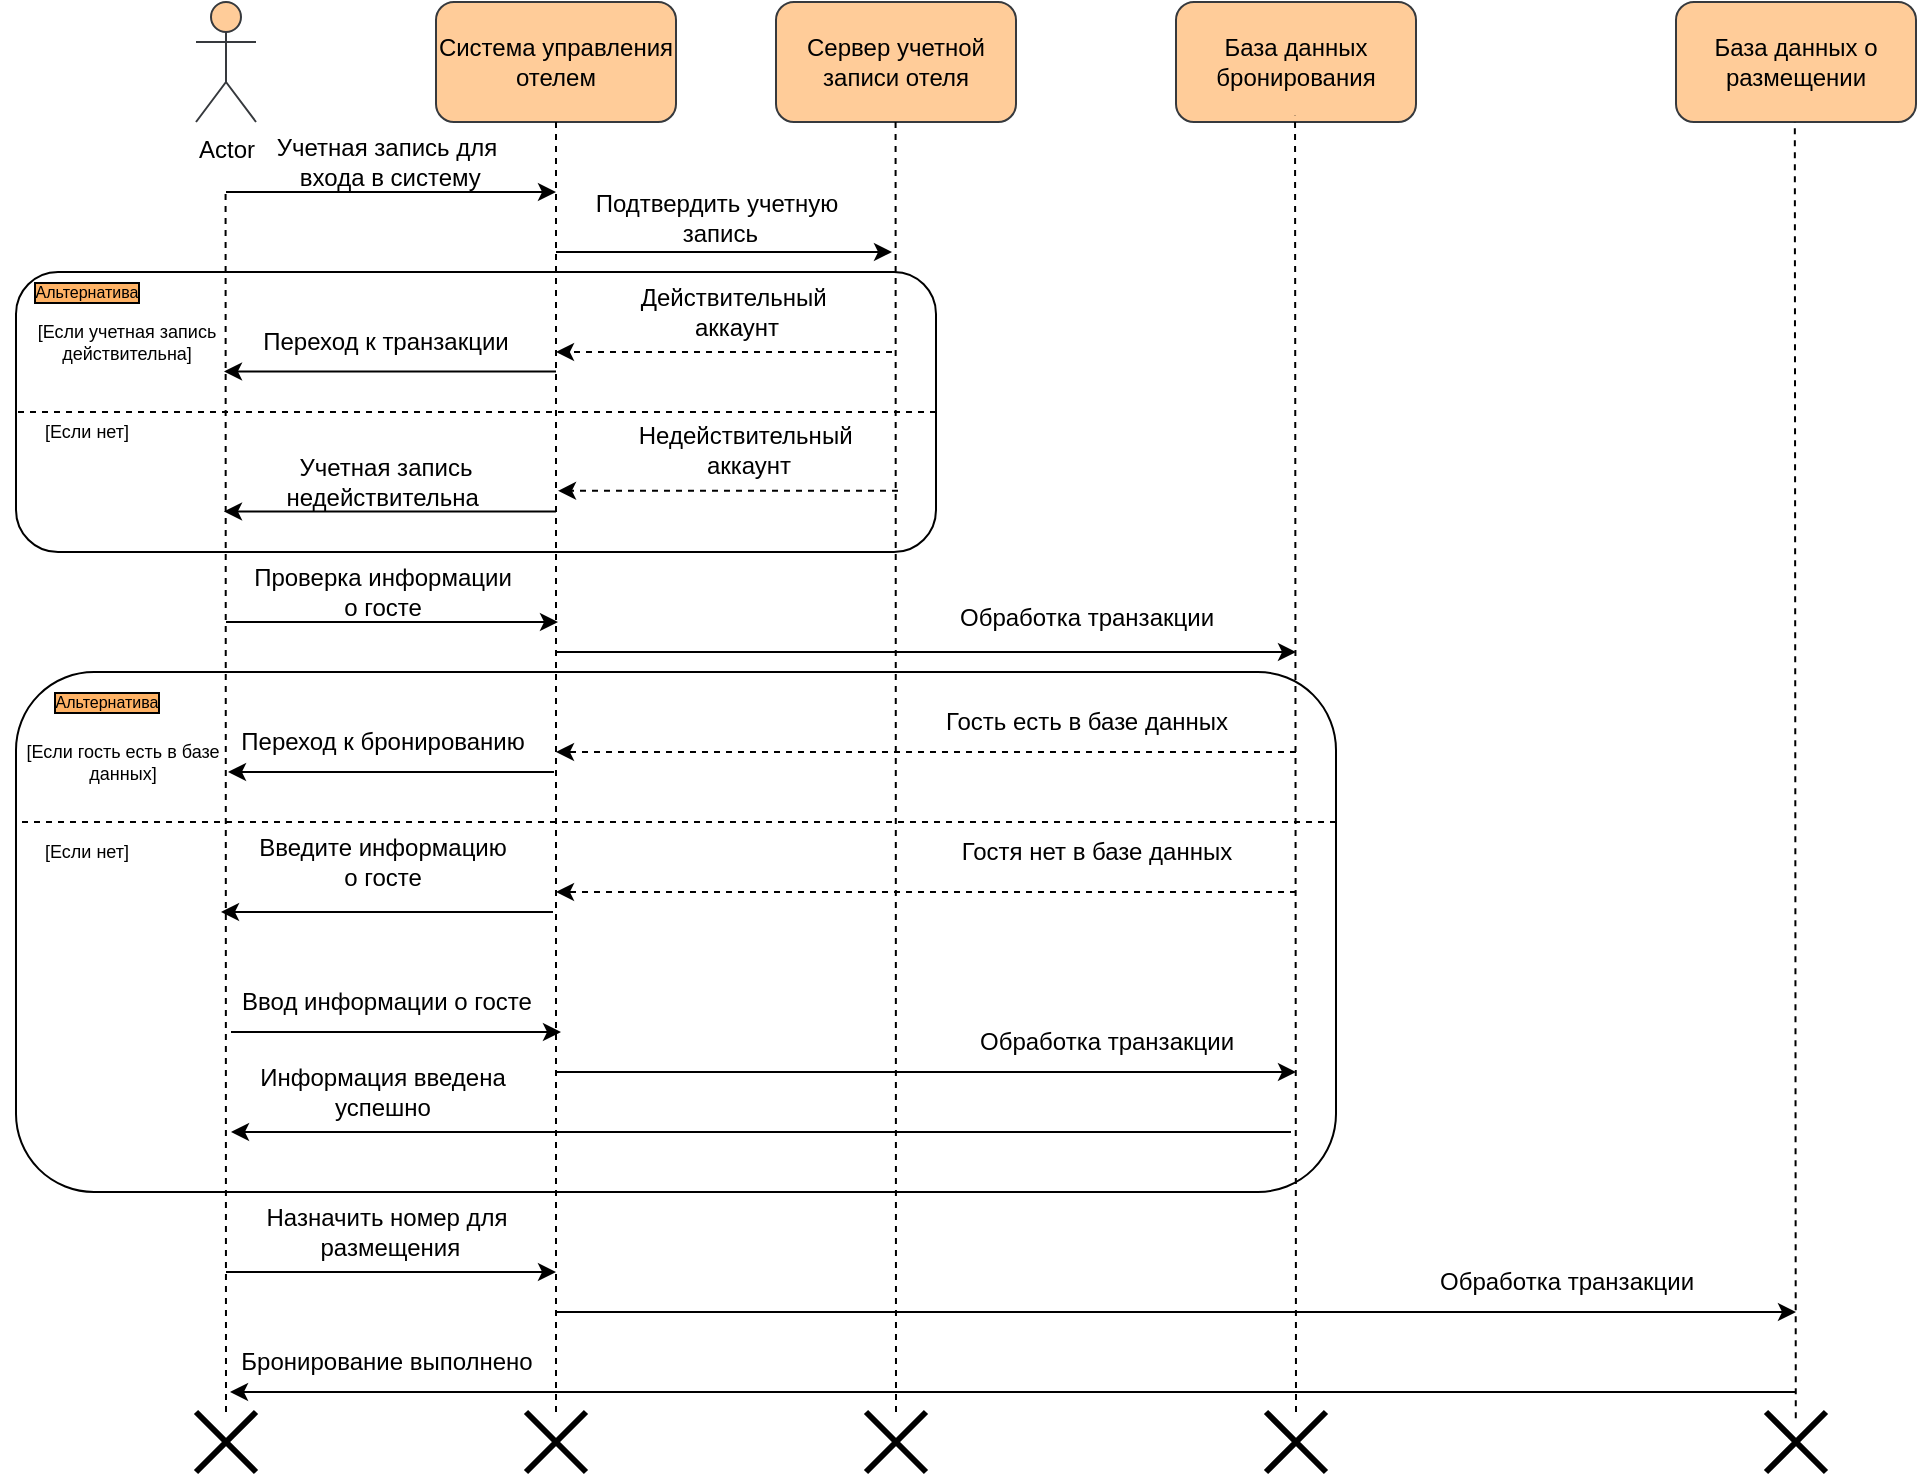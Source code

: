 <mxfile version="22.0.4" type="device">
  <diagram name="Page-1" id="13e1069c-82ec-6db2-03f1-153e76fe0fe0">
    <mxGraphModel dx="2326" dy="719" grid="1" gridSize="10" guides="1" tooltips="1" connect="1" arrows="1" fold="1" page="1" pageScale="1" pageWidth="1100" pageHeight="850" background="none" math="0" shadow="0">
      <root>
        <mxCell id="0" />
        <mxCell id="1" parent="0" />
        <mxCell id="VNoV3WR5g4ULNjw3mr7Z-1" value="Actor" style="shape=umlActor;verticalLabelPosition=bottom;verticalAlign=top;html=1;outlineConnect=0;fillColor=#ffcc99;strokeColor=#36393d;" parent="1" vertex="1">
          <mxGeometry x="40" y="65" width="30" height="60" as="geometry" />
        </mxCell>
        <mxCell id="9dVKTdILelxZ1B9wPovB-1" value="Система управления отелем" style="rounded=1;whiteSpace=wrap;html=1;fillColor=#ffcc99;strokeColor=#36393d;" vertex="1" parent="1">
          <mxGeometry x="160" y="65" width="120" height="60" as="geometry" />
        </mxCell>
        <mxCell id="9dVKTdILelxZ1B9wPovB-2" value="Сервер учетной записи отеля" style="rounded=1;whiteSpace=wrap;html=1;fillColor=#ffcc99;strokeColor=#36393d;" vertex="1" parent="1">
          <mxGeometry x="330" y="65" width="120" height="60" as="geometry" />
        </mxCell>
        <mxCell id="9dVKTdILelxZ1B9wPovB-3" value="База данных бронирования" style="rounded=1;whiteSpace=wrap;html=1;fillColor=#ffcc99;strokeColor=#36393d;" vertex="1" parent="1">
          <mxGeometry x="530" y="65" width="120" height="60" as="geometry" />
        </mxCell>
        <mxCell id="9dVKTdILelxZ1B9wPovB-4" value="База данных о размещении" style="rounded=1;whiteSpace=wrap;html=1;fillColor=#ffcc99;strokeColor=#36393d;" vertex="1" parent="1">
          <mxGeometry x="780" y="65" width="120" height="60" as="geometry" />
        </mxCell>
        <mxCell id="9dVKTdILelxZ1B9wPovB-5" value="" style="endArrow=none;dashed=1;html=1;rounded=0;entryX=0.5;entryY=1;entryDx=0;entryDy=0;" edge="1" parent="1" target="9dVKTdILelxZ1B9wPovB-1">
          <mxGeometry width="50" height="50" relative="1" as="geometry">
            <mxPoint x="220" y="770" as="sourcePoint" />
            <mxPoint x="160" y="100" as="targetPoint" />
          </mxGeometry>
        </mxCell>
        <mxCell id="9dVKTdILelxZ1B9wPovB-6" value="" style="endArrow=none;dashed=1;html=1;rounded=0;entryX=0.5;entryY=1;entryDx=0;entryDy=0;" edge="1" parent="1">
          <mxGeometry width="50" height="50" relative="1" as="geometry">
            <mxPoint x="55" y="770" as="sourcePoint" />
            <mxPoint x="54.79" y="160" as="targetPoint" />
          </mxGeometry>
        </mxCell>
        <mxCell id="9dVKTdILelxZ1B9wPovB-7" value="" style="endArrow=classic;html=1;rounded=0;targetPerimeterSpacing=0;jumpSize=0;strokeColor=default;endFill=1;" edge="1" parent="1">
          <mxGeometry width="50" height="50" relative="1" as="geometry">
            <mxPoint x="55" y="160" as="sourcePoint" />
            <mxPoint x="220" y="160" as="targetPoint" />
          </mxGeometry>
        </mxCell>
        <mxCell id="9dVKTdILelxZ1B9wPovB-8" value="" style="endArrow=classic;html=1;rounded=0;targetPerimeterSpacing=0;jumpSize=0;strokeColor=default;endFill=1;" edge="1" parent="1">
          <mxGeometry width="50" height="50" relative="1" as="geometry">
            <mxPoint x="220" y="190" as="sourcePoint" />
            <mxPoint x="388" y="190" as="targetPoint" />
          </mxGeometry>
        </mxCell>
        <mxCell id="9dVKTdILelxZ1B9wPovB-9" value="" style="endArrow=none;dashed=1;html=1;rounded=0;entryX=0.5;entryY=1;entryDx=0;entryDy=0;" edge="1" parent="1">
          <mxGeometry width="50" height="50" relative="1" as="geometry">
            <mxPoint x="390" y="770" as="sourcePoint" />
            <mxPoint x="389.79" y="125" as="targetPoint" />
          </mxGeometry>
        </mxCell>
        <mxCell id="9dVKTdILelxZ1B9wPovB-10" value="Учетная запись для&lt;br&gt;&amp;nbsp;входа в систему" style="text;html=1;align=center;verticalAlign=middle;resizable=0;points=[];autosize=1;strokeColor=none;fillColor=none;" vertex="1" parent="1">
          <mxGeometry x="70" y="125" width="130" height="40" as="geometry" />
        </mxCell>
        <mxCell id="9dVKTdILelxZ1B9wPovB-11" value="Подтвердить учетную&lt;br&gt;&amp;nbsp;запись" style="text;html=1;align=center;verticalAlign=middle;resizable=0;points=[];autosize=1;strokeColor=none;fillColor=none;" vertex="1" parent="1">
          <mxGeometry x="230" y="153" width="140" height="40" as="geometry" />
        </mxCell>
        <mxCell id="9dVKTdILelxZ1B9wPovB-12" value="" style="rounded=1;whiteSpace=wrap;html=1;fillColor=none;" vertex="1" parent="1">
          <mxGeometry x="-50" y="200" width="460" height="140" as="geometry" />
        </mxCell>
        <mxCell id="9dVKTdILelxZ1B9wPovB-14" value="" style="endArrow=classic;html=1;rounded=0;jumpSize=0;strokeColor=default;endFill=1;sourcePerimeterSpacing=0;dashed=1;" edge="1" parent="1">
          <mxGeometry width="50" height="50" relative="1" as="geometry">
            <mxPoint x="388" y="240" as="sourcePoint" />
            <mxPoint x="220" y="240" as="targetPoint" />
          </mxGeometry>
        </mxCell>
        <mxCell id="9dVKTdILelxZ1B9wPovB-15" value="Действительный&amp;nbsp;&lt;br&gt;аккаунт" style="text;html=1;align=center;verticalAlign=middle;resizable=0;points=[];autosize=1;strokeColor=none;fillColor=none;dashed=1;" vertex="1" parent="1">
          <mxGeometry x="250" y="200" width="120" height="40" as="geometry" />
        </mxCell>
        <mxCell id="9dVKTdILelxZ1B9wPovB-19" value="" style="endArrow=none;dashed=1;html=1;rounded=0;exitX=1;exitY=0.5;exitDx=0;exitDy=0;entryX=0;entryY=0.5;entryDx=0;entryDy=0;" edge="1" parent="1" source="9dVKTdILelxZ1B9wPovB-12" target="9dVKTdILelxZ1B9wPovB-12">
          <mxGeometry width="50" height="50" relative="1" as="geometry">
            <mxPoint x="140" y="190" as="sourcePoint" />
            <mxPoint x="190" y="140" as="targetPoint" />
          </mxGeometry>
        </mxCell>
        <mxCell id="9dVKTdILelxZ1B9wPovB-20" value="" style="endArrow=classic;html=1;rounded=0;jumpSize=0;strokeColor=default;endFill=1;sourcePerimeterSpacing=0;" edge="1" parent="1">
          <mxGeometry width="50" height="50" relative="1" as="geometry">
            <mxPoint x="220" y="249.71" as="sourcePoint" />
            <mxPoint x="54" y="249.71" as="targetPoint" />
          </mxGeometry>
        </mxCell>
        <mxCell id="9dVKTdILelxZ1B9wPovB-21" value="Переход к транзакции" style="text;html=1;strokeColor=none;fillColor=none;align=center;verticalAlign=middle;whiteSpace=wrap;rounded=0;" vertex="1" parent="1">
          <mxGeometry x="70" y="220" width="130" height="30" as="geometry" />
        </mxCell>
        <mxCell id="9dVKTdILelxZ1B9wPovB-22" value="" style="endArrow=classic;html=1;rounded=0;jumpSize=0;strokeColor=default;endFill=1;sourcePerimeterSpacing=0;" edge="1" parent="1">
          <mxGeometry width="50" height="50" relative="1" as="geometry">
            <mxPoint x="220" y="319.71" as="sourcePoint" />
            <mxPoint x="54" y="319.71" as="targetPoint" />
          </mxGeometry>
        </mxCell>
        <mxCell id="9dVKTdILelxZ1B9wPovB-23" value="Учетная запись недействительна&amp;nbsp;" style="text;html=1;strokeColor=none;fillColor=none;align=center;verticalAlign=middle;whiteSpace=wrap;rounded=0;" vertex="1" parent="1">
          <mxGeometry x="70" y="290" width="130" height="30" as="geometry" />
        </mxCell>
        <mxCell id="9dVKTdILelxZ1B9wPovB-24" value="" style="endArrow=classic;html=1;rounded=0;jumpSize=0;strokeColor=default;endFill=1;sourcePerimeterSpacing=0;dashed=1;" edge="1" parent="1">
          <mxGeometry width="50" height="50" relative="1" as="geometry">
            <mxPoint x="391" y="309.41" as="sourcePoint" />
            <mxPoint x="221" y="309.41" as="targetPoint" />
          </mxGeometry>
        </mxCell>
        <mxCell id="9dVKTdILelxZ1B9wPovB-25" value="Недействительный&amp;nbsp;&lt;br&gt;аккаунт" style="text;html=1;align=center;verticalAlign=middle;resizable=0;points=[];autosize=1;strokeColor=none;fillColor=none;dashed=1;" vertex="1" parent="1">
          <mxGeometry x="251" y="269.41" width="130" height="40" as="geometry" />
        </mxCell>
        <mxCell id="9dVKTdILelxZ1B9wPovB-27" value="Альтернатива" style="text;html=1;align=center;verticalAlign=middle;resizable=0;points=[];autosize=1;strokeColor=none;fillColor=none;fontSize=8;labelBorderColor=default;labelBackgroundColor=#FFB366;" vertex="1" parent="1">
          <mxGeometry x="-50" y="200" width="70" height="20" as="geometry" />
        </mxCell>
        <mxCell id="9dVKTdILelxZ1B9wPovB-28" value="[Если учетная запись&lt;br style=&quot;font-size: 9px;&quot;&gt;действительна]" style="text;html=1;align=center;verticalAlign=middle;resizable=0;points=[];autosize=1;strokeColor=none;fillColor=none;fontSize=9;" vertex="1" parent="1">
          <mxGeometry x="-50" y="215" width="110" height="40" as="geometry" />
        </mxCell>
        <mxCell id="9dVKTdILelxZ1B9wPovB-29" value="[Если нет]" style="text;html=1;align=center;verticalAlign=middle;resizable=0;points=[];autosize=1;strokeColor=none;fillColor=none;fontSize=9;" vertex="1" parent="1">
          <mxGeometry x="-50" y="270.0" width="70" height="20" as="geometry" />
        </mxCell>
        <mxCell id="9dVKTdILelxZ1B9wPovB-30" value="" style="endArrow=classic;html=1;rounded=0;targetPerimeterSpacing=0;jumpSize=0;strokeColor=default;endFill=1;" edge="1" parent="1">
          <mxGeometry width="50" height="50" relative="1" as="geometry">
            <mxPoint x="55" y="375" as="sourcePoint" />
            <mxPoint x="221" y="375" as="targetPoint" />
          </mxGeometry>
        </mxCell>
        <mxCell id="9dVKTdILelxZ1B9wPovB-31" value="Проверка информации&lt;br&gt;о госте" style="text;html=1;align=center;verticalAlign=middle;resizable=0;points=[];autosize=1;strokeColor=none;fillColor=none;" vertex="1" parent="1">
          <mxGeometry x="57.5" y="340" width="150" height="40" as="geometry" />
        </mxCell>
        <mxCell id="9dVKTdILelxZ1B9wPovB-32" value="" style="endArrow=none;dashed=1;html=1;rounded=0;entryX=0.5;entryY=1;entryDx=0;entryDy=0;" edge="1" parent="1">
          <mxGeometry width="50" height="50" relative="1" as="geometry">
            <mxPoint x="590" y="770" as="sourcePoint" />
            <mxPoint x="589.52" y="121.91" as="targetPoint" />
          </mxGeometry>
        </mxCell>
        <mxCell id="9dVKTdILelxZ1B9wPovB-33" value="" style="endArrow=classic;html=1;rounded=0;targetPerimeterSpacing=0;jumpSize=0;strokeColor=default;endFill=1;" edge="1" parent="1">
          <mxGeometry width="50" height="50" relative="1" as="geometry">
            <mxPoint x="220" y="390" as="sourcePoint" />
            <mxPoint x="590" y="390" as="targetPoint" />
          </mxGeometry>
        </mxCell>
        <mxCell id="9dVKTdILelxZ1B9wPovB-34" value="Обработка транзакции" style="text;html=1;align=center;verticalAlign=middle;resizable=0;points=[];autosize=1;strokeColor=none;fillColor=none;" vertex="1" parent="1">
          <mxGeometry x="410" y="358" width="150" height="30" as="geometry" />
        </mxCell>
        <mxCell id="9dVKTdILelxZ1B9wPovB-35" value="" style="rounded=1;whiteSpace=wrap;html=1;fillColor=none;" vertex="1" parent="1">
          <mxGeometry x="-50" y="400" width="660" height="260" as="geometry" />
        </mxCell>
        <mxCell id="9dVKTdILelxZ1B9wPovB-38" value="" style="endArrow=classic;html=1;rounded=0;jumpSize=0;strokeColor=default;endFill=1;sourcePerimeterSpacing=0;dashed=1;" edge="1" parent="1">
          <mxGeometry width="50" height="50" relative="1" as="geometry">
            <mxPoint x="590" y="440" as="sourcePoint" />
            <mxPoint x="220" y="440" as="targetPoint" />
          </mxGeometry>
        </mxCell>
        <mxCell id="9dVKTdILelxZ1B9wPovB-39" value="Гость есть в базе данных" style="text;html=1;align=center;verticalAlign=middle;resizable=0;points=[];autosize=1;strokeColor=none;fillColor=none;" vertex="1" parent="1">
          <mxGeometry x="405" y="410" width="160" height="30" as="geometry" />
        </mxCell>
        <mxCell id="9dVKTdILelxZ1B9wPovB-42" value="" style="endArrow=classic;html=1;rounded=0;jumpSize=0;strokeColor=default;endFill=1;sourcePerimeterSpacing=0;dashed=1;" edge="1" parent="1">
          <mxGeometry width="50" height="50" relative="1" as="geometry">
            <mxPoint x="590" y="510" as="sourcePoint" />
            <mxPoint x="220" y="510" as="targetPoint" />
          </mxGeometry>
        </mxCell>
        <mxCell id="9dVKTdILelxZ1B9wPovB-43" value="Гостя нет в базе данных" style="text;html=1;align=center;verticalAlign=middle;resizable=0;points=[];autosize=1;strokeColor=none;fillColor=none;" vertex="1" parent="1">
          <mxGeometry x="410" y="475" width="160" height="30" as="geometry" />
        </mxCell>
        <mxCell id="9dVKTdILelxZ1B9wPovB-50" value="" style="endArrow=classic;html=1;rounded=0;jumpSize=0;strokeColor=default;endFill=1;sourcePerimeterSpacing=0;" edge="1" parent="1">
          <mxGeometry width="50" height="50" relative="1" as="geometry">
            <mxPoint x="219" y="450" as="sourcePoint" />
            <mxPoint x="56" y="450" as="targetPoint" />
          </mxGeometry>
        </mxCell>
        <mxCell id="9dVKTdILelxZ1B9wPovB-51" value="Переход к бронированию" style="text;html=1;align=center;verticalAlign=middle;resizable=0;points=[];autosize=1;strokeColor=none;fillColor=none;" vertex="1" parent="1">
          <mxGeometry x="47.5" y="420" width="170" height="30" as="geometry" />
        </mxCell>
        <mxCell id="9dVKTdILelxZ1B9wPovB-52" value="" style="endArrow=classic;html=1;rounded=0;jumpSize=0;strokeColor=default;endFill=1;sourcePerimeterSpacing=0;" edge="1" parent="1">
          <mxGeometry width="50" height="50" relative="1" as="geometry">
            <mxPoint x="218.5" y="520" as="sourcePoint" />
            <mxPoint x="52.5" y="520" as="targetPoint" />
          </mxGeometry>
        </mxCell>
        <mxCell id="9dVKTdILelxZ1B9wPovB-56" value="Введите информацию &lt;br&gt;о госте" style="text;html=1;align=center;verticalAlign=middle;resizable=0;points=[];autosize=1;strokeColor=none;fillColor=none;" vertex="1" parent="1">
          <mxGeometry x="57.5" y="475" width="150" height="40" as="geometry" />
        </mxCell>
        <mxCell id="9dVKTdILelxZ1B9wPovB-57" value="Альтернатива" style="text;html=1;align=center;verticalAlign=middle;resizable=0;points=[];autosize=1;strokeColor=none;fillColor=none;fontSize=8;labelBorderColor=default;labelBackgroundColor=#FFB366;" vertex="1" parent="1">
          <mxGeometry x="-40" y="405" width="70" height="20" as="geometry" />
        </mxCell>
        <mxCell id="9dVKTdILelxZ1B9wPovB-58" value="[Если гость есть в базе&lt;br&gt;данных]" style="text;html=1;align=center;verticalAlign=middle;resizable=0;points=[];autosize=1;strokeColor=none;fillColor=none;fontSize=9;" vertex="1" parent="1">
          <mxGeometry x="-57.5" y="425" width="120" height="40" as="geometry" />
        </mxCell>
        <mxCell id="9dVKTdILelxZ1B9wPovB-60" value="" style="endArrow=classic;html=1;rounded=0;targetPerimeterSpacing=0;jumpSize=0;strokeColor=default;endFill=1;" edge="1" parent="1">
          <mxGeometry width="50" height="50" relative="1" as="geometry">
            <mxPoint x="57.5" y="580" as="sourcePoint" />
            <mxPoint x="222.5" y="580" as="targetPoint" />
          </mxGeometry>
        </mxCell>
        <mxCell id="9dVKTdILelxZ1B9wPovB-61" value="Ввод информации о госте" style="text;html=1;align=center;verticalAlign=middle;resizable=0;points=[];autosize=1;strokeColor=none;fillColor=none;" vertex="1" parent="1">
          <mxGeometry x="50" y="550" width="170" height="30" as="geometry" />
        </mxCell>
        <mxCell id="9dVKTdILelxZ1B9wPovB-62" value="" style="endArrow=classic;html=1;rounded=0;targetPerimeterSpacing=0;jumpSize=0;strokeColor=default;endFill=1;" edge="1" parent="1">
          <mxGeometry width="50" height="50" relative="1" as="geometry">
            <mxPoint x="220" y="600" as="sourcePoint" />
            <mxPoint x="590" y="600" as="targetPoint" />
          </mxGeometry>
        </mxCell>
        <mxCell id="9dVKTdILelxZ1B9wPovB-63" value="Обработка транзакции" style="text;html=1;align=center;verticalAlign=middle;resizable=0;points=[];autosize=1;strokeColor=none;fillColor=none;" vertex="1" parent="1">
          <mxGeometry x="420" y="570" width="150" height="30" as="geometry" />
        </mxCell>
        <mxCell id="9dVKTdILelxZ1B9wPovB-65" value="" style="endArrow=none;dashed=1;html=1;rounded=0;entryX=0;entryY=0.5;entryDx=0;entryDy=0;" edge="1" parent="1">
          <mxGeometry width="50" height="50" relative="1" as="geometry">
            <mxPoint x="610" y="475" as="sourcePoint" />
            <mxPoint x="-50" y="475" as="targetPoint" />
          </mxGeometry>
        </mxCell>
        <mxCell id="9dVKTdILelxZ1B9wPovB-66" value="[Если нет]" style="text;html=1;align=center;verticalAlign=middle;resizable=0;points=[];autosize=1;strokeColor=none;fillColor=none;fontSize=9;" vertex="1" parent="1">
          <mxGeometry x="-50" y="480.0" width="70" height="20" as="geometry" />
        </mxCell>
        <mxCell id="9dVKTdILelxZ1B9wPovB-67" value="" style="endArrow=none;html=1;rounded=0;startArrow=classic;startFill=1;" edge="1" parent="1">
          <mxGeometry width="50" height="50" relative="1" as="geometry">
            <mxPoint x="57.5" y="630" as="sourcePoint" />
            <mxPoint x="587.5" y="630" as="targetPoint" />
          </mxGeometry>
        </mxCell>
        <mxCell id="9dVKTdILelxZ1B9wPovB-68" value="Информация введена&lt;br&gt;успешно" style="text;html=1;align=center;verticalAlign=middle;resizable=0;points=[];autosize=1;strokeColor=none;fillColor=none;" vertex="1" parent="1">
          <mxGeometry x="57.5" y="590" width="150" height="40" as="geometry" />
        </mxCell>
        <mxCell id="9dVKTdILelxZ1B9wPovB-70" value="" style="endArrow=classic;html=1;rounded=0;targetPerimeterSpacing=0;jumpSize=0;strokeColor=default;endFill=1;" edge="1" parent="1">
          <mxGeometry width="50" height="50" relative="1" as="geometry">
            <mxPoint x="55" y="700" as="sourcePoint" />
            <mxPoint x="220" y="700" as="targetPoint" />
          </mxGeometry>
        </mxCell>
        <mxCell id="9dVKTdILelxZ1B9wPovB-71" value="Назначить номер для&lt;br&gt;&amp;nbsp;размещения" style="text;html=1;align=center;verticalAlign=middle;resizable=0;points=[];autosize=1;strokeColor=none;fillColor=none;" vertex="1" parent="1">
          <mxGeometry x="65" y="660" width="140" height="40" as="geometry" />
        </mxCell>
        <mxCell id="9dVKTdILelxZ1B9wPovB-72" value="" style="endArrow=classic;html=1;rounded=0;" edge="1" parent="1">
          <mxGeometry width="50" height="50" relative="1" as="geometry">
            <mxPoint x="220" y="720" as="sourcePoint" />
            <mxPoint x="840" y="720" as="targetPoint" />
          </mxGeometry>
        </mxCell>
        <mxCell id="9dVKTdILelxZ1B9wPovB-73" value="Обработка транзакции" style="text;html=1;align=center;verticalAlign=middle;resizable=0;points=[];autosize=1;strokeColor=none;fillColor=none;" vertex="1" parent="1">
          <mxGeometry x="650" y="690" width="150" height="30" as="geometry" />
        </mxCell>
        <mxCell id="9dVKTdILelxZ1B9wPovB-74" value="" style="endArrow=classic;html=1;rounded=0;" edge="1" parent="1">
          <mxGeometry width="50" height="50" relative="1" as="geometry">
            <mxPoint x="840" y="760" as="sourcePoint" />
            <mxPoint x="57" y="760" as="targetPoint" />
          </mxGeometry>
        </mxCell>
        <mxCell id="9dVKTdILelxZ1B9wPovB-76" value="Бронирование выполнено" style="text;html=1;align=center;verticalAlign=middle;resizable=0;points=[];autosize=1;strokeColor=none;fillColor=none;" vertex="1" parent="1">
          <mxGeometry x="50" y="730" width="170" height="30" as="geometry" />
        </mxCell>
        <mxCell id="9dVKTdILelxZ1B9wPovB-77" value="" style="shape=umlDestroy;whiteSpace=wrap;html=1;strokeWidth=3;targetShapes=umlLifeline;" vertex="1" parent="1">
          <mxGeometry x="40" y="770" width="30" height="30" as="geometry" />
        </mxCell>
        <mxCell id="9dVKTdILelxZ1B9wPovB-78" value="" style="shape=umlDestroy;whiteSpace=wrap;html=1;strokeWidth=3;targetShapes=umlLifeline;" vertex="1" parent="1">
          <mxGeometry x="205" y="770" width="30" height="30" as="geometry" />
        </mxCell>
        <mxCell id="9dVKTdILelxZ1B9wPovB-79" value="" style="shape=umlDestroy;whiteSpace=wrap;html=1;strokeWidth=3;targetShapes=umlLifeline;" vertex="1" parent="1">
          <mxGeometry x="375" y="770" width="30" height="30" as="geometry" />
        </mxCell>
        <mxCell id="9dVKTdILelxZ1B9wPovB-80" value="" style="shape=umlDestroy;whiteSpace=wrap;html=1;strokeWidth=3;targetShapes=umlLifeline;" vertex="1" parent="1">
          <mxGeometry x="575" y="770" width="30" height="30" as="geometry" />
        </mxCell>
        <mxCell id="9dVKTdILelxZ1B9wPovB-81" value="" style="endArrow=none;dashed=1;html=1;rounded=0;entryX=0.5;entryY=1;entryDx=0;entryDy=0;" edge="1" parent="1">
          <mxGeometry width="50" height="50" relative="1" as="geometry">
            <mxPoint x="839.89" y="773.09" as="sourcePoint" />
            <mxPoint x="839.41" y="125" as="targetPoint" />
          </mxGeometry>
        </mxCell>
        <mxCell id="9dVKTdILelxZ1B9wPovB-82" value="" style="shape=umlDestroy;whiteSpace=wrap;html=1;strokeWidth=3;targetShapes=umlLifeline;" vertex="1" parent="1">
          <mxGeometry x="825" y="770" width="30" height="30" as="geometry" />
        </mxCell>
      </root>
    </mxGraphModel>
  </diagram>
</mxfile>
